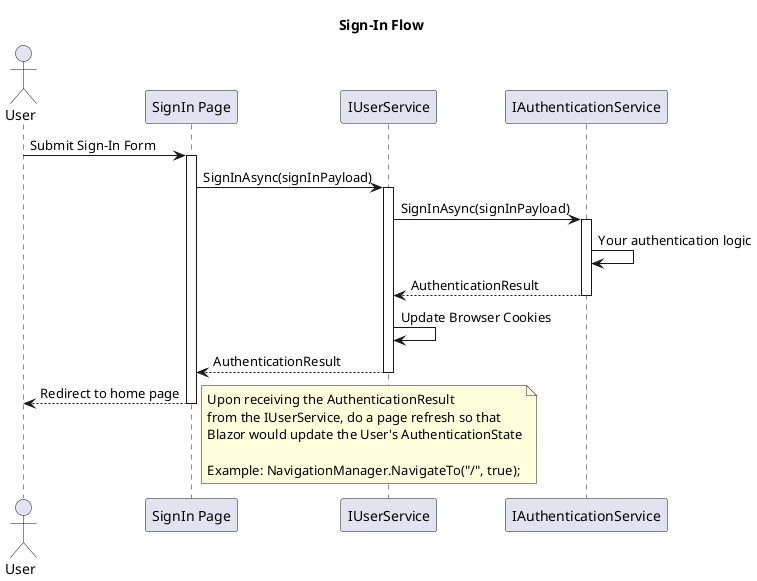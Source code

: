 @startuml sign-in-flow
!pragma teoz true

title Sign-In Flow

actor "User" as user
participant "SignIn Page" as page
participant "IUserService" as userService
participant "IAuthenticationService" as authService

user -> page: Submit Sign-In Form
activate page
page -> userService: SignInAsync(signInPayload)
activate userService
userService -> authService: SignInAsync(signInPayload)
activate authService
authService -> authService: Your authentication logic
authService --> userService: AuthenticationResult
deactivate authService
userService -> userService: Update Browser Cookies
userService --> page: AuthenticationResult
deactivate userService
page --> user: Redirect to home page
note right
Upon receiving the AuthenticationResult
from the IUserService, do a page refresh so that
Blazor would update the User's AuthenticationState

Example: NavigationManager.NavigateTo("/", true);
end note

deactivate page

@enduml